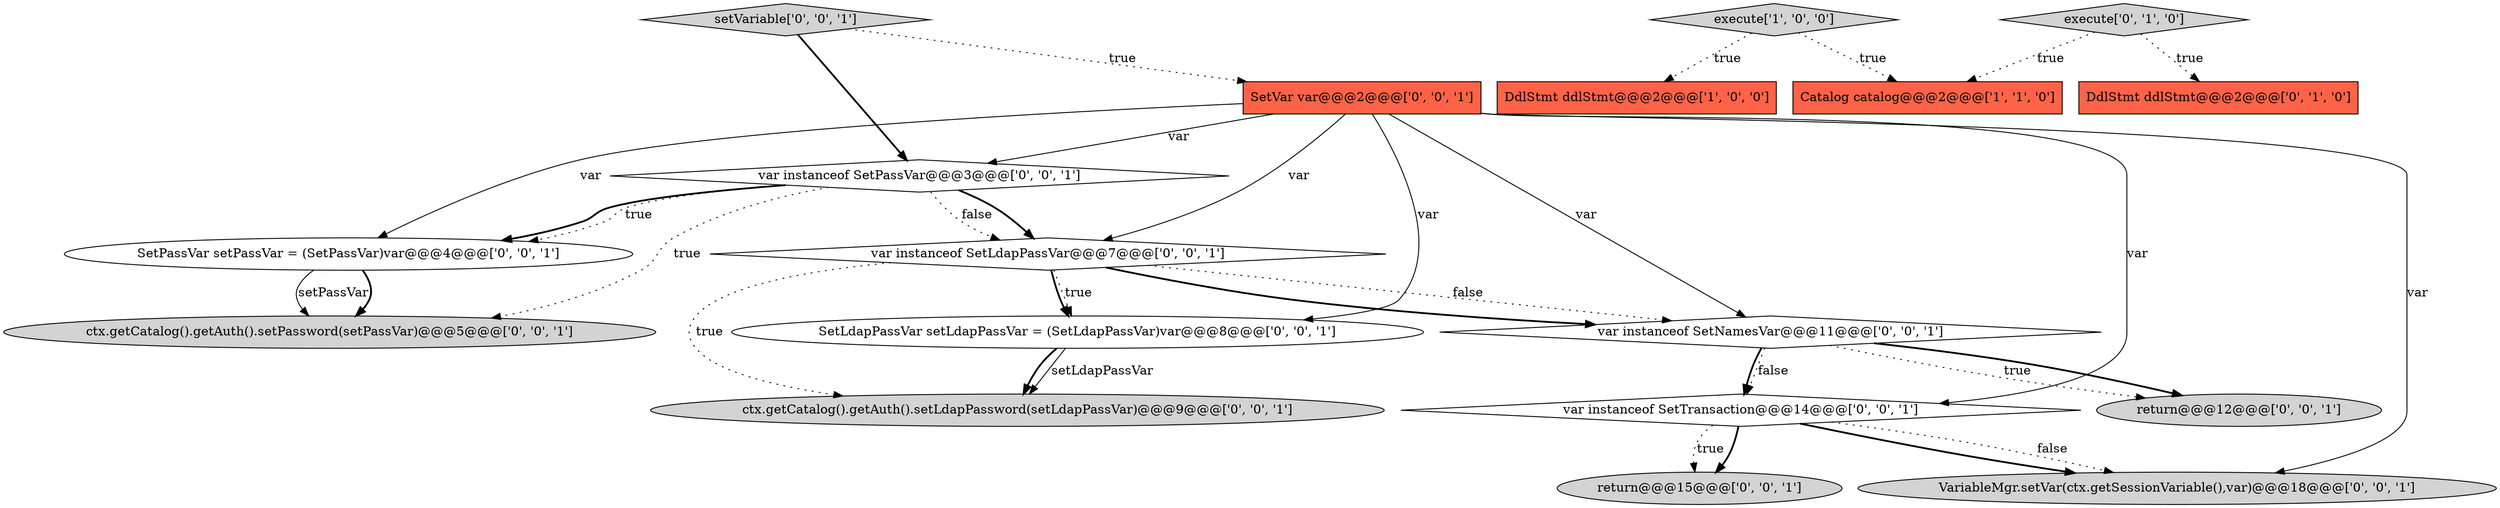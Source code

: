 digraph {
10 [style = filled, label = "var instanceof SetNamesVar@@@11@@@['0', '0', '1']", fillcolor = white, shape = diamond image = "AAA0AAABBB3BBB"];
13 [style = filled, label = "return@@@12@@@['0', '0', '1']", fillcolor = lightgray, shape = ellipse image = "AAA0AAABBB3BBB"];
1 [style = filled, label = "execute['1', '0', '0']", fillcolor = lightgray, shape = diamond image = "AAA0AAABBB1BBB"];
14 [style = filled, label = "var instanceof SetPassVar@@@3@@@['0', '0', '1']", fillcolor = white, shape = diamond image = "AAA0AAABBB3BBB"];
15 [style = filled, label = "var instanceof SetTransaction@@@14@@@['0', '0', '1']", fillcolor = white, shape = diamond image = "AAA0AAABBB3BBB"];
5 [style = filled, label = "VariableMgr.setVar(ctx.getSessionVariable(),var)@@@18@@@['0', '0', '1']", fillcolor = lightgray, shape = ellipse image = "AAA0AAABBB3BBB"];
16 [style = filled, label = "SetLdapPassVar setLdapPassVar = (SetLdapPassVar)var@@@8@@@['0', '0', '1']", fillcolor = white, shape = ellipse image = "AAA0AAABBB3BBB"];
4 [style = filled, label = "DdlStmt ddlStmt@@@2@@@['0', '1', '0']", fillcolor = tomato, shape = box image = "AAA0AAABBB2BBB"];
11 [style = filled, label = "setVariable['0', '0', '1']", fillcolor = lightgray, shape = diamond image = "AAA0AAABBB3BBB"];
3 [style = filled, label = "execute['0', '1', '0']", fillcolor = lightgray, shape = diamond image = "AAA0AAABBB2BBB"];
2 [style = filled, label = "Catalog catalog@@@2@@@['1', '1', '0']", fillcolor = tomato, shape = box image = "AAA0AAABBB1BBB"];
6 [style = filled, label = "SetVar var@@@2@@@['0', '0', '1']", fillcolor = tomato, shape = box image = "AAA0AAABBB3BBB"];
12 [style = filled, label = "ctx.getCatalog().getAuth().setLdapPassword(setLdapPassVar)@@@9@@@['0', '0', '1']", fillcolor = lightgray, shape = ellipse image = "AAA0AAABBB3BBB"];
9 [style = filled, label = "return@@@15@@@['0', '0', '1']", fillcolor = lightgray, shape = ellipse image = "AAA0AAABBB3BBB"];
0 [style = filled, label = "DdlStmt ddlStmt@@@2@@@['1', '0', '0']", fillcolor = tomato, shape = box image = "AAA0AAABBB1BBB"];
8 [style = filled, label = "ctx.getCatalog().getAuth().setPassword(setPassVar)@@@5@@@['0', '0', '1']", fillcolor = lightgray, shape = ellipse image = "AAA0AAABBB3BBB"];
17 [style = filled, label = "SetPassVar setPassVar = (SetPassVar)var@@@4@@@['0', '0', '1']", fillcolor = white, shape = ellipse image = "AAA0AAABBB3BBB"];
7 [style = filled, label = "var instanceof SetLdapPassVar@@@7@@@['0', '0', '1']", fillcolor = white, shape = diamond image = "AAA0AAABBB3BBB"];
6->17 [style = solid, label="var"];
14->17 [style = bold, label=""];
14->7 [style = bold, label=""];
16->12 [style = solid, label="setLdapPassVar"];
10->13 [style = dotted, label="true"];
6->7 [style = solid, label="var"];
15->9 [style = bold, label=""];
14->7 [style = dotted, label="false"];
1->0 [style = dotted, label="true"];
7->10 [style = bold, label=""];
15->5 [style = dotted, label="false"];
6->14 [style = solid, label="var"];
7->12 [style = dotted, label="true"];
7->16 [style = bold, label=""];
6->16 [style = solid, label="var"];
14->8 [style = dotted, label="true"];
6->5 [style = solid, label="var"];
7->10 [style = dotted, label="false"];
11->14 [style = bold, label=""];
6->10 [style = solid, label="var"];
16->12 [style = bold, label=""];
10->13 [style = bold, label=""];
6->15 [style = solid, label="var"];
3->4 [style = dotted, label="true"];
17->8 [style = solid, label="setPassVar"];
3->2 [style = dotted, label="true"];
11->6 [style = dotted, label="true"];
15->5 [style = bold, label=""];
17->8 [style = bold, label=""];
1->2 [style = dotted, label="true"];
10->15 [style = dotted, label="false"];
15->9 [style = dotted, label="true"];
10->15 [style = bold, label=""];
7->16 [style = dotted, label="true"];
14->17 [style = dotted, label="true"];
}
